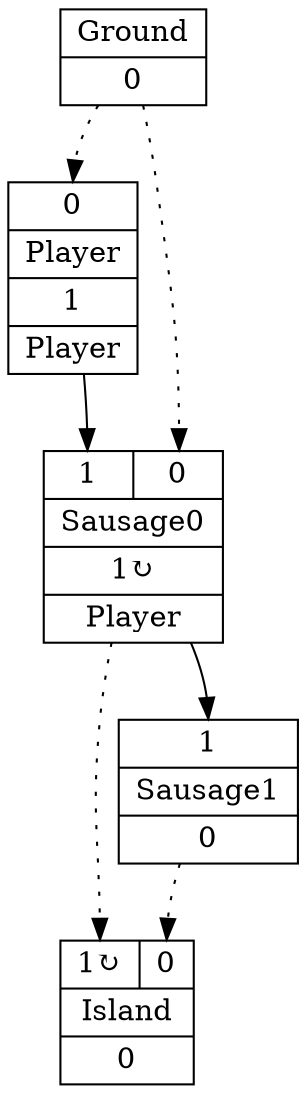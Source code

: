 digraph G {
node [shape=record];
Player[ label ="{{<GroundP>0}|{Player}|<PlayerOUT>1|{Player}}"];
Ground[ label ="{{Ground}|<GroundOUT>0}"];
Sausage0[ label ="{{<Player>1|<GroundP>0}|{Sausage0}|<Sausage0OUT>1&#8635;|{Player}}"];
Island[ label ="{{<Sausage0P>1&#8635;|<Sausage1P>0}|{Island}|<IslandOUT>0}"];
Sausage1[ label ="{{<Sausage0>1}|{Sausage1}|<Sausage1OUT>0}"];
	"Ground" -> "Player":GroundP [style=dotted];
	"Player" -> "Sausage0":Player;
	"Ground" -> "Sausage0":GroundP [style=dotted];
	"Sausage0" -> "Island":Sausage0P [style=dotted];
	"Sausage0" -> "Sausage1":Sausage0;
	"Sausage1" -> "Island":Sausage1P [style=dotted];
}